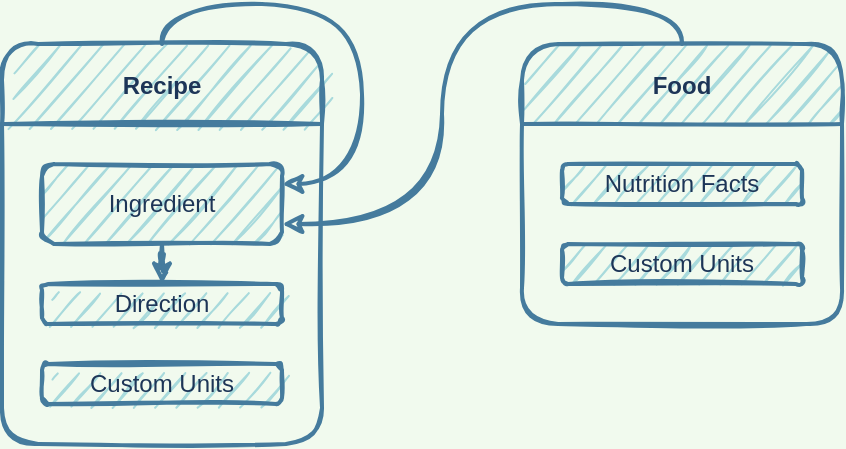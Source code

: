 <mxfile pages="2" scale="1" border="40">
    <diagram id="-ziX3bFwX-yWajKhu8Ju" name="Data Model">
        <mxGraphModel dx="921" dy="545" grid="1" gridSize="10" guides="1" tooltips="1" connect="1" arrows="1" fold="1" page="1" pageScale="1" pageWidth="1600" pageHeight="1200" background="#F1FAEE" math="0" shadow="0">
            <root>
                <mxCell id="0"/>
                <mxCell id="1" parent="0"/>
                <mxCell id="eJnfNR-iyFS4deJ8VSGn-20" value="Recipe" style="swimlane;startSize=40;rounded=1;fillColor=#A8DADC;strokeColor=#457B9D;fontColor=#1D3557;strokeWidth=2;sketch=1;" parent="1" vertex="1">
                    <mxGeometry x="80" y="80" width="160" height="200" as="geometry">
                        <mxRectangle x="120" y="400" width="70" height="23" as="alternateBounds"/>
                    </mxGeometry>
                </mxCell>
                <mxCell id="eJnfNR-iyFS4deJ8VSGn-31" style="edgeStyle=orthogonalEdgeStyle;orthogonalLoop=1;jettySize=auto;html=1;entryX=0.5;entryY=0;entryDx=0;entryDy=0;startArrow=none;startFill=0;endArrow=classic;endFill=1;curved=1;labelBackgroundColor=#F1FAEE;strokeColor=#457B9D;fontColor=#1D3557;strokeWidth=2;sketch=1;" parent="eJnfNR-iyFS4deJ8VSGn-20" source="eJnfNR-iyFS4deJ8VSGn-21" target="eJnfNR-iyFS4deJ8VSGn-22" edge="1">
                    <mxGeometry relative="1" as="geometry"/>
                </mxCell>
                <mxCell id="eJnfNR-iyFS4deJ8VSGn-21" value="Ingredient" style="whiteSpace=wrap;html=1;rounded=1;fillColor=#A8DADC;strokeColor=#457B9D;fontColor=#1D3557;strokeWidth=2;sketch=1;" parent="eJnfNR-iyFS4deJ8VSGn-20" vertex="1">
                    <mxGeometry x="20" y="60" width="120" height="40" as="geometry"/>
                </mxCell>
                <mxCell id="eJnfNR-iyFS4deJ8VSGn-22" value="Direction" style="whiteSpace=wrap;html=1;rounded=1;fillColor=#A8DADC;strokeColor=#457B9D;fontColor=#1D3557;strokeWidth=2;sketch=1;" parent="eJnfNR-iyFS4deJ8VSGn-20" vertex="1">
                    <mxGeometry x="20" y="120" width="120" height="20" as="geometry"/>
                </mxCell>
                <mxCell id="eJnfNR-iyFS4deJ8VSGn-23" value="Custom Units" style="whiteSpace=wrap;html=1;rounded=1;fillColor=#A8DADC;strokeColor=#457B9D;fontColor=#1D3557;strokeWidth=2;sketch=1;" parent="eJnfNR-iyFS4deJ8VSGn-20" vertex="1">
                    <mxGeometry x="20" y="160" width="120" height="20" as="geometry"/>
                </mxCell>
                <mxCell id="eJnfNR-iyFS4deJ8VSGn-32" style="edgeStyle=orthogonalEdgeStyle;orthogonalLoop=1;jettySize=auto;html=1;exitX=0.5;exitY=0;exitDx=0;exitDy=0;startArrow=none;startFill=0;endArrow=classic;endFill=1;entryX=1;entryY=0.25;entryDx=0;entryDy=0;curved=1;labelBackgroundColor=#F1FAEE;strokeColor=#457B9D;fontColor=#1D3557;strokeWidth=2;sketch=1;" parent="eJnfNR-iyFS4deJ8VSGn-20" source="eJnfNR-iyFS4deJ8VSGn-20" target="eJnfNR-iyFS4deJ8VSGn-21" edge="1">
                    <mxGeometry relative="1" as="geometry">
                        <mxPoint x="220" y="60" as="targetPoint"/>
                        <Array as="points">
                            <mxPoint x="80" y="-20"/>
                            <mxPoint x="180" y="-20"/>
                            <mxPoint x="180" y="70"/>
                        </Array>
                    </mxGeometry>
                </mxCell>
                <mxCell id="eJnfNR-iyFS4deJ8VSGn-34" style="edgeStyle=orthogonalEdgeStyle;orthogonalLoop=1;jettySize=auto;html=1;entryX=1;entryY=0.75;entryDx=0;entryDy=0;startArrow=none;startFill=0;endArrow=classic;endFill=1;exitX=0.5;exitY=0;exitDx=0;exitDy=0;curved=1;labelBackgroundColor=#F1FAEE;strokeColor=#457B9D;fontColor=#1D3557;strokeWidth=2;sketch=1;" parent="1" source="eJnfNR-iyFS4deJ8VSGn-25" target="eJnfNR-iyFS4deJ8VSGn-21" edge="1">
                    <mxGeometry relative="1" as="geometry">
                        <Array as="points">
                            <mxPoint x="420" y="60"/>
                            <mxPoint x="300" y="60"/>
                            <mxPoint x="300" y="170"/>
                        </Array>
                    </mxGeometry>
                </mxCell>
                <mxCell id="eJnfNR-iyFS4deJ8VSGn-25" value="Food" style="swimlane;startSize=40;rounded=1;fillColor=#A8DADC;strokeColor=#457B9D;fontColor=#1D3557;strokeWidth=2;sketch=1;" parent="1" vertex="1">
                    <mxGeometry x="340" y="80" width="160" height="140" as="geometry">
                        <mxRectangle x="120" y="400" width="70" height="23" as="alternateBounds"/>
                    </mxGeometry>
                </mxCell>
                <mxCell id="eJnfNR-iyFS4deJ8VSGn-28" value="Custom Units" style="whiteSpace=wrap;html=1;rounded=1;fillColor=#A8DADC;strokeColor=#457B9D;fontColor=#1D3557;strokeWidth=2;sketch=1;" parent="eJnfNR-iyFS4deJ8VSGn-25" vertex="1">
                    <mxGeometry x="20" y="100" width="120" height="20" as="geometry"/>
                </mxCell>
                <mxCell id="eJnfNR-iyFS4deJ8VSGn-35" value="Nutrition Facts" style="whiteSpace=wrap;html=1;rounded=1;fillColor=#A8DADC;strokeColor=#457B9D;fontColor=#1D3557;strokeWidth=2;sketch=1;" parent="eJnfNR-iyFS4deJ8VSGn-25" vertex="1">
                    <mxGeometry x="20" y="60" width="120" height="20" as="geometry"/>
                </mxCell>
            </root>
        </mxGraphModel>
    </diagram>
    <diagram id="9y6RuCaIingo3eEHF8ff" name="Unit Conversion">
        <mxGraphModel dx="921" dy="545" grid="1" gridSize="10" guides="1" tooltips="1" connect="1" arrows="1" fold="1" page="1" pageScale="1" pageWidth="1600" pageHeight="1200" background="#F1FAEE" math="0" shadow="0">
            <root>
                <mxCell id="ecprPGwCRflRA8xnhtbg-0"/>
                <mxCell id="ecprPGwCRflRA8xnhtbg-1" parent="ecprPGwCRflRA8xnhtbg-0"/>
                <mxCell id="ecprPGwCRflRA8xnhtbg-2" style="edgeStyle=orthogonalEdgeStyle;orthogonalLoop=1;jettySize=auto;html=1;exitX=1;exitY=0.5;exitDx=0;exitDy=0;startArrow=none;startFill=0;endArrow=classic;endFill=1;entryX=0;entryY=0.5;entryDx=0;entryDy=0;curved=1;strokeColor=#457B9D;fontColor=#1D3557;strokeWidth=2;labelBackgroundColor=#F1FAEE;sketch=1;" parent="ecprPGwCRflRA8xnhtbg-1" source="ecprPGwCRflRA8xnhtbg-3" target="ecprPGwCRflRA8xnhtbg-5" edge="1">
                    <mxGeometry relative="1" as="geometry">
                        <mxPoint x="320" y="120" as="targetPoint"/>
                    </mxGeometry>
                </mxCell>
                <mxCell id="ecprPGwCRflRA8xnhtbg-3" value="G" style="whiteSpace=wrap;html=1;rounded=1;fillColor=#A8DADC;strokeColor=#457B9D;fontColor=#1D3557;strokeWidth=2;sketch=1;" parent="ecprPGwCRflRA8xnhtbg-1" vertex="1">
                    <mxGeometry x="180" y="100" width="80" height="40" as="geometry"/>
                </mxCell>
                <mxCell id="ecprPGwCRflRA8xnhtbg-4" style="edgeStyle=orthogonalEdgeStyle;orthogonalLoop=1;jettySize=auto;html=1;entryX=0;entryY=0.5;entryDx=0;entryDy=0;startArrow=none;startFill=0;endArrow=classic;endFill=1;curved=1;strokeColor=#457B9D;fontColor=#1D3557;strokeWidth=2;labelBackgroundColor=#F1FAEE;sketch=1;" parent="ecprPGwCRflRA8xnhtbg-1" source="ecprPGwCRflRA8xnhtbg-5" target="ecprPGwCRflRA8xnhtbg-7" edge="1">
                    <mxGeometry relative="1" as="geometry"/>
                </mxCell>
                <mxCell id="ecprPGwCRflRA8xnhtbg-5" value="Density" style="ellipse;whiteSpace=wrap;html=1;rounded=1;fillColor=#A8DADC;strokeColor=#457B9D;fontColor=#1D3557;strokeWidth=2;sketch=1;" parent="ecprPGwCRflRA8xnhtbg-1" vertex="1">
                    <mxGeometry x="300" y="100" width="80" height="40" as="geometry"/>
                </mxCell>
                <mxCell id="ecprPGwCRflRA8xnhtbg-6" style="edgeStyle=orthogonalEdgeStyle;orthogonalLoop=1;jettySize=auto;html=1;entryX=0;entryY=0.5;entryDx=0;entryDy=0;startArrow=none;startFill=0;endArrow=classic;endFill=1;curved=1;strokeColor=#457B9D;fontColor=#1D3557;strokeWidth=2;labelBackgroundColor=#F1FAEE;sketch=1;" parent="ecprPGwCRflRA8xnhtbg-1" source="ecprPGwCRflRA8xnhtbg-7" target="ecprPGwCRflRA8xnhtbg-9" edge="1">
                    <mxGeometry relative="1" as="geometry"/>
                </mxCell>
                <mxCell id="ecprPGwCRflRA8xnhtbg-7" value="ML" style="whiteSpace=wrap;html=1;rounded=1;fillColor=#A8DADC;strokeColor=#457B9D;fontColor=#1D3557;strokeWidth=2;sketch=1;" parent="ecprPGwCRflRA8xnhtbg-1" vertex="1">
                    <mxGeometry x="420" y="100" width="80" height="40" as="geometry"/>
                </mxCell>
                <mxCell id="ecprPGwCRflRA8xnhtbg-8" style="edgeStyle=orthogonalEdgeStyle;orthogonalLoop=1;jettySize=auto;html=1;entryX=0;entryY=0.5;entryDx=0;entryDy=0;startArrow=none;startFill=0;endArrow=classic;endFill=1;curved=1;strokeColor=#457B9D;fontColor=#1D3557;strokeWidth=2;labelBackgroundColor=#F1FAEE;sketch=1;" parent="ecprPGwCRflRA8xnhtbg-1" source="ecprPGwCRflRA8xnhtbg-9" target="ecprPGwCRflRA8xnhtbg-11" edge="1">
                    <mxGeometry relative="1" as="geometry"/>
                </mxCell>
                <mxCell id="ecprPGwCRflRA8xnhtbg-9" value="Unit" style="ellipse;whiteSpace=wrap;html=1;rounded=1;fillColor=#A8DADC;strokeColor=#457B9D;fontColor=#1D3557;strokeWidth=2;sketch=1;" parent="ecprPGwCRflRA8xnhtbg-1" vertex="1">
                    <mxGeometry x="540" y="100" width="80" height="40" as="geometry"/>
                </mxCell>
                <mxCell id="ecprPGwCRflRA8xnhtbg-10" style="edgeStyle=orthogonalEdgeStyle;orthogonalLoop=1;jettySize=auto;html=1;exitX=1;exitY=0.5;exitDx=0;exitDy=0;entryX=0;entryY=0.5;entryDx=0;entryDy=0;entryPerimeter=0;fontFamily=Helvetica;startArrow=none;startFill=0;endArrow=classic;endFill=1;curved=1;strokeColor=#457B9D;fontColor=#1D3557;strokeWidth=2;labelBackgroundColor=#F1FAEE;sketch=1;" parent="ecprPGwCRflRA8xnhtbg-1" source="ecprPGwCRflRA8xnhtbg-11" target="ecprPGwCRflRA8xnhtbg-28" edge="1">
                    <mxGeometry relative="1" as="geometry"/>
                </mxCell>
                <mxCell id="ecprPGwCRflRA8xnhtbg-11" value="Cup" style="whiteSpace=wrap;html=1;rounded=1;fillColor=#A8DADC;strokeColor=#457B9D;fontColor=#1D3557;strokeWidth=2;sketch=1;" parent="ecprPGwCRflRA8xnhtbg-1" vertex="1">
                    <mxGeometry x="660" y="100" width="80" height="40" as="geometry"/>
                </mxCell>
                <mxCell id="ecprPGwCRflRA8xnhtbg-12" value="Only for volume units" style="swimlane;startSize=40;fontFamily=Helvetica;fontStyle=0;glass=0;shadow=0;rounded=1;fillColor=#A8DADC;strokeColor=#457B9D;fontColor=#1D3557;strokeWidth=2;sketch=1;" parent="ecprPGwCRflRA8xnhtbg-1" vertex="1">
                    <mxGeometry x="280" y="40" width="240" height="120" as="geometry">
                        <mxRectangle x="760" y="80" width="150" height="40" as="alternateBounds"/>
                    </mxGeometry>
                </mxCell>
                <mxCell id="ecprPGwCRflRA8xnhtbg-13" style="edgeStyle=orthogonalEdgeStyle;orthogonalLoop=1;jettySize=auto;html=1;exitX=1;exitY=0.5;exitDx=0;exitDy=0;entryX=0;entryY=0.5;entryDx=0;entryDy=0;fontFamily=Helvetica;startArrow=none;startFill=0;endArrow=classic;endFill=1;curved=1;strokeColor=#457B9D;fontColor=#1D3557;strokeWidth=2;labelBackgroundColor=#F1FAEE;sketch=1;" parent="ecprPGwCRflRA8xnhtbg-1" source="ecprPGwCRflRA8xnhtbg-15" target="ecprPGwCRflRA8xnhtbg-19" edge="1">
                    <mxGeometry relative="1" as="geometry"/>
                </mxCell>
                <mxCell id="ecprPGwCRflRA8xnhtbg-14" style="edgeStyle=orthogonalEdgeStyle;orthogonalLoop=1;jettySize=auto;html=1;fontFamily=Helvetica;startArrow=none;startFill=0;endArrow=classic;endFill=1;exitX=0.5;exitY=0;exitDx=0;exitDy=0;curved=1;strokeColor=#457B9D;fontColor=#1D3557;strokeWidth=2;labelBackgroundColor=#F1FAEE;sketch=1;" parent="ecprPGwCRflRA8xnhtbg-1" source="ecprPGwCRflRA8xnhtbg-15" edge="1">
                    <mxGeometry relative="1" as="geometry">
                        <mxPoint x="340" y="140" as="targetPoint"/>
                    </mxGeometry>
                </mxCell>
                <mxCell id="ecprPGwCRflRA8xnhtbg-15" value="G/ML" style="whiteSpace=wrap;html=1;rounded=1;fillColor=#A8DADC;strokeColor=#457B9D;fontColor=#1D3557;strokeWidth=2;sketch=1;" parent="ecprPGwCRflRA8xnhtbg-1" vertex="1">
                    <mxGeometry x="180" y="260" width="80" height="40" as="geometry"/>
                </mxCell>
                <mxCell id="ecprPGwCRflRA8xnhtbg-16" style="edgeStyle=orthogonalEdgeStyle;orthogonalLoop=1;jettySize=auto;html=1;entryX=0;entryY=0.5;entryDx=0;entryDy=0;entryPerimeter=0;fontFamily=Helvetica;startArrow=none;startFill=0;endArrow=classic;endFill=1;curved=1;strokeColor=#457B9D;fontColor=#1D3557;strokeWidth=2;labelBackgroundColor=#F1FAEE;sketch=1;" parent="ecprPGwCRflRA8xnhtbg-1" source="ecprPGwCRflRA8xnhtbg-17" target="ecprPGwCRflRA8xnhtbg-28" edge="1">
                    <mxGeometry relative="1" as="geometry"/>
                </mxCell>
                <mxCell id="ecprPGwCRflRA8xnhtbg-17" value="OZ/CUP" style="whiteSpace=wrap;html=1;rounded=1;fillColor=#A8DADC;strokeColor=#457B9D;fontColor=#1D3557;strokeWidth=2;sketch=1;" parent="ecprPGwCRflRA8xnhtbg-1" vertex="1">
                    <mxGeometry x="660" y="260" width="80" height="40" as="geometry"/>
                </mxCell>
                <mxCell id="ecprPGwCRflRA8xnhtbg-18" style="edgeStyle=orthogonalEdgeStyle;orthogonalLoop=1;jettySize=auto;html=1;exitX=1;exitY=0.5;exitDx=0;exitDy=0;entryX=0;entryY=0.5;entryDx=0;entryDy=0;fontFamily=Helvetica;startArrow=none;startFill=0;endArrow=classic;endFill=1;curved=1;strokeColor=#457B9D;fontColor=#1D3557;strokeWidth=2;labelBackgroundColor=#F1FAEE;sketch=1;" parent="ecprPGwCRflRA8xnhtbg-1" source="ecprPGwCRflRA8xnhtbg-19" target="ecprPGwCRflRA8xnhtbg-21" edge="1">
                    <mxGeometry relative="1" as="geometry"/>
                </mxCell>
                <mxCell id="ecprPGwCRflRA8xnhtbg-19" value="Weight Unit" style="ellipse;whiteSpace=wrap;html=1;direction=east;rounded=1;fillColor=#A8DADC;strokeColor=#457B9D;fontColor=#1D3557;strokeWidth=2;sketch=1;" parent="ecprPGwCRflRA8xnhtbg-1" vertex="1">
                    <mxGeometry x="300" y="260" width="80" height="40" as="geometry"/>
                </mxCell>
                <mxCell id="ecprPGwCRflRA8xnhtbg-20" style="edgeStyle=orthogonalEdgeStyle;orthogonalLoop=1;jettySize=auto;html=1;exitX=1;exitY=0.5;exitDx=0;exitDy=0;entryX=0;entryY=0.5;entryDx=0;entryDy=0;fontFamily=Helvetica;startArrow=none;startFill=0;endArrow=classic;endFill=1;curved=1;strokeColor=#457B9D;fontColor=#1D3557;strokeWidth=2;labelBackgroundColor=#F1FAEE;sketch=1;" parent="ecprPGwCRflRA8xnhtbg-1" source="ecprPGwCRflRA8xnhtbg-21" target="ecprPGwCRflRA8xnhtbg-23" edge="1">
                    <mxGeometry relative="1" as="geometry"/>
                </mxCell>
                <mxCell id="ecprPGwCRflRA8xnhtbg-21" value="OZ/ML" style="whiteSpace=wrap;html=1;rounded=1;fillColor=#A8DADC;strokeColor=#457B9D;fontColor=#1D3557;strokeWidth=2;sketch=1;" parent="ecprPGwCRflRA8xnhtbg-1" vertex="1">
                    <mxGeometry x="420" y="260" width="80" height="40" as="geometry"/>
                </mxCell>
                <mxCell id="ecprPGwCRflRA8xnhtbg-22" style="edgeStyle=orthogonalEdgeStyle;orthogonalLoop=1;jettySize=auto;html=1;entryX=0;entryY=0.5;entryDx=0;entryDy=0;fontFamily=Helvetica;startArrow=none;startFill=0;endArrow=classic;endFill=1;curved=1;strokeColor=#457B9D;fontColor=#1D3557;strokeWidth=2;labelBackgroundColor=#F1FAEE;sketch=1;" parent="ecprPGwCRflRA8xnhtbg-1" source="ecprPGwCRflRA8xnhtbg-23" target="ecprPGwCRflRA8xnhtbg-17" edge="1">
                    <mxGeometry relative="1" as="geometry"/>
                </mxCell>
                <mxCell id="ecprPGwCRflRA8xnhtbg-23" value="Volume Unit" style="ellipse;whiteSpace=wrap;html=1;rounded=1;fillColor=#A8DADC;strokeColor=#457B9D;fontColor=#1D3557;strokeWidth=2;sketch=1;" parent="ecprPGwCRflRA8xnhtbg-1" vertex="1">
                    <mxGeometry x="540" y="260" width="80" height="40" as="geometry"/>
                </mxCell>
                <mxCell id="ecprPGwCRflRA8xnhtbg-24" value="Density" style="swimlane;startSize=40;fontFamily=Helvetica;fontStyle=0;glass=0;shadow=0;direction=west;rounded=1;fillColor=#A8DADC;strokeColor=#457B9D;fontColor=#1D3557;strokeWidth=2;sketch=1;" parent="ecprPGwCRflRA8xnhtbg-1" vertex="1">
                    <mxGeometry x="160" y="240" width="600" height="120" as="geometry">
                        <mxRectangle x="760" y="80" width="150" height="40" as="alternateBounds"/>
                    </mxGeometry>
                </mxCell>
                <mxCell id="ecprPGwCRflRA8xnhtbg-25" style="edgeStyle=orthogonalEdgeStyle;orthogonalLoop=1;jettySize=auto;html=1;entryX=0;entryY=0.5;entryDx=0;entryDy=0;fontFamily=Helvetica;startArrow=none;startFill=0;endArrow=classic;endFill=1;curved=1;strokeColor=#457B9D;fontColor=#1D3557;strokeWidth=2;labelBackgroundColor=#F1FAEE;sketch=1;" parent="ecprPGwCRflRA8xnhtbg-1" source="ecprPGwCRflRA8xnhtbg-27" target="ecprPGwCRflRA8xnhtbg-3" edge="1">
                    <mxGeometry relative="1" as="geometry"/>
                </mxCell>
                <mxCell id="ecprPGwCRflRA8xnhtbg-26" style="edgeStyle=orthogonalEdgeStyle;orthogonalLoop=1;jettySize=auto;html=1;entryX=0;entryY=0.5;entryDx=0;entryDy=0;fontFamily=Helvetica;startArrow=none;startFill=0;endArrow=classic;endFill=1;curved=1;strokeColor=#457B9D;fontColor=#1D3557;strokeWidth=2;labelBackgroundColor=#F1FAEE;sketch=1;" parent="ecprPGwCRflRA8xnhtbg-1" source="ecprPGwCRflRA8xnhtbg-27" target="ecprPGwCRflRA8xnhtbg-15" edge="1">
                    <mxGeometry relative="1" as="geometry"/>
                </mxCell>
                <mxCell id="ecprPGwCRflRA8xnhtbg-27" value="DB" style="shape=cylinder3;whiteSpace=wrap;html=1;boundedLbl=1;backgroundOutline=1;size=15;shadow=0;glass=0;fontFamily=Helvetica;rounded=1;fillColor=#A8DADC;strokeColor=#457B9D;fontColor=#1D3557;strokeWidth=2;sketch=1;" parent="ecprPGwCRflRA8xnhtbg-1" vertex="1">
                    <mxGeometry x="40" y="160" width="60" height="80" as="geometry"/>
                </mxCell>
                <mxCell id="ecprPGwCRflRA8xnhtbg-28" value="View" style="shape=note;whiteSpace=wrap;html=1;backgroundOutline=1;darkOpacity=0.05;shadow=0;glass=0;fontFamily=Helvetica;rounded=1;fillColor=#A8DADC;strokeColor=#457B9D;fontColor=#1D3557;strokeWidth=2;sketch=1;" parent="ecprPGwCRflRA8xnhtbg-1" vertex="1">
                    <mxGeometry x="820" y="160" width="64" height="80" as="geometry"/>
                </mxCell>
            </root>
        </mxGraphModel>
    </diagram>
    <diagram name="Services" id="_oENVzQRjavgl2WfJc5I">
        <mxGraphModel dx="1243" dy="870" grid="1" gridSize="10" guides="1" tooltips="1" connect="1" arrows="1" fold="1" page="1" pageScale="1" pageWidth="1600" pageHeight="1200" background="#F1FAEE" math="0" shadow="0">
            <root>
                <mxCell id="OTIb7hfPLLnZYkq61Zlv-0"/>
                <mxCell id="OTIb7hfPLLnZYkq61Zlv-1" parent="OTIb7hfPLLnZYkq61Zlv-0"/>
                <mxCell id="OTIb7hfPLLnZYkq61Zlv-27" value="MongoDB" style="shape=cylinder3;whiteSpace=wrap;html=1;boundedLbl=1;backgroundOutline=1;size=15;shadow=0;glass=0;fontFamily=Helvetica;rounded=1;fillColor=#A8DADC;strokeColor=#457B9D;fontColor=#1D3557;strokeWidth=2;" vertex="1" parent="OTIb7hfPLLnZYkq61Zlv-1">
                    <mxGeometry x="40" y="160" width="80" height="80" as="geometry"/>
                </mxCell>
                <mxCell id="xwG-gTRXLXBDShlIZ8Co-0" value="recipe-book.com" style="whiteSpace=wrap;html=1;rounded=0;strokeColor=#457B9D;strokeWidth=2;fillColor=#A8DADC;fontColor=#1D3557;" vertex="1" parent="OTIb7hfPLLnZYkq61Zlv-1">
                    <mxGeometry x="560" y="180" width="160" height="40" as="geometry"/>
                </mxCell>
                <mxCell id="xwG-gTRXLXBDShlIZ8Co-1" value="api.recipe-book.com" style="whiteSpace=wrap;html=1;rounded=0;strokeColor=#457B9D;strokeWidth=2;fillColor=#A8DADC;fontColor=#1D3557;" vertex="1" parent="OTIb7hfPLLnZYkq61Zlv-1">
                    <mxGeometry x="280" y="180" width="160" height="40" as="geometry"/>
                </mxCell>
            </root>
        </mxGraphModel>
    </diagram>
</mxfile>